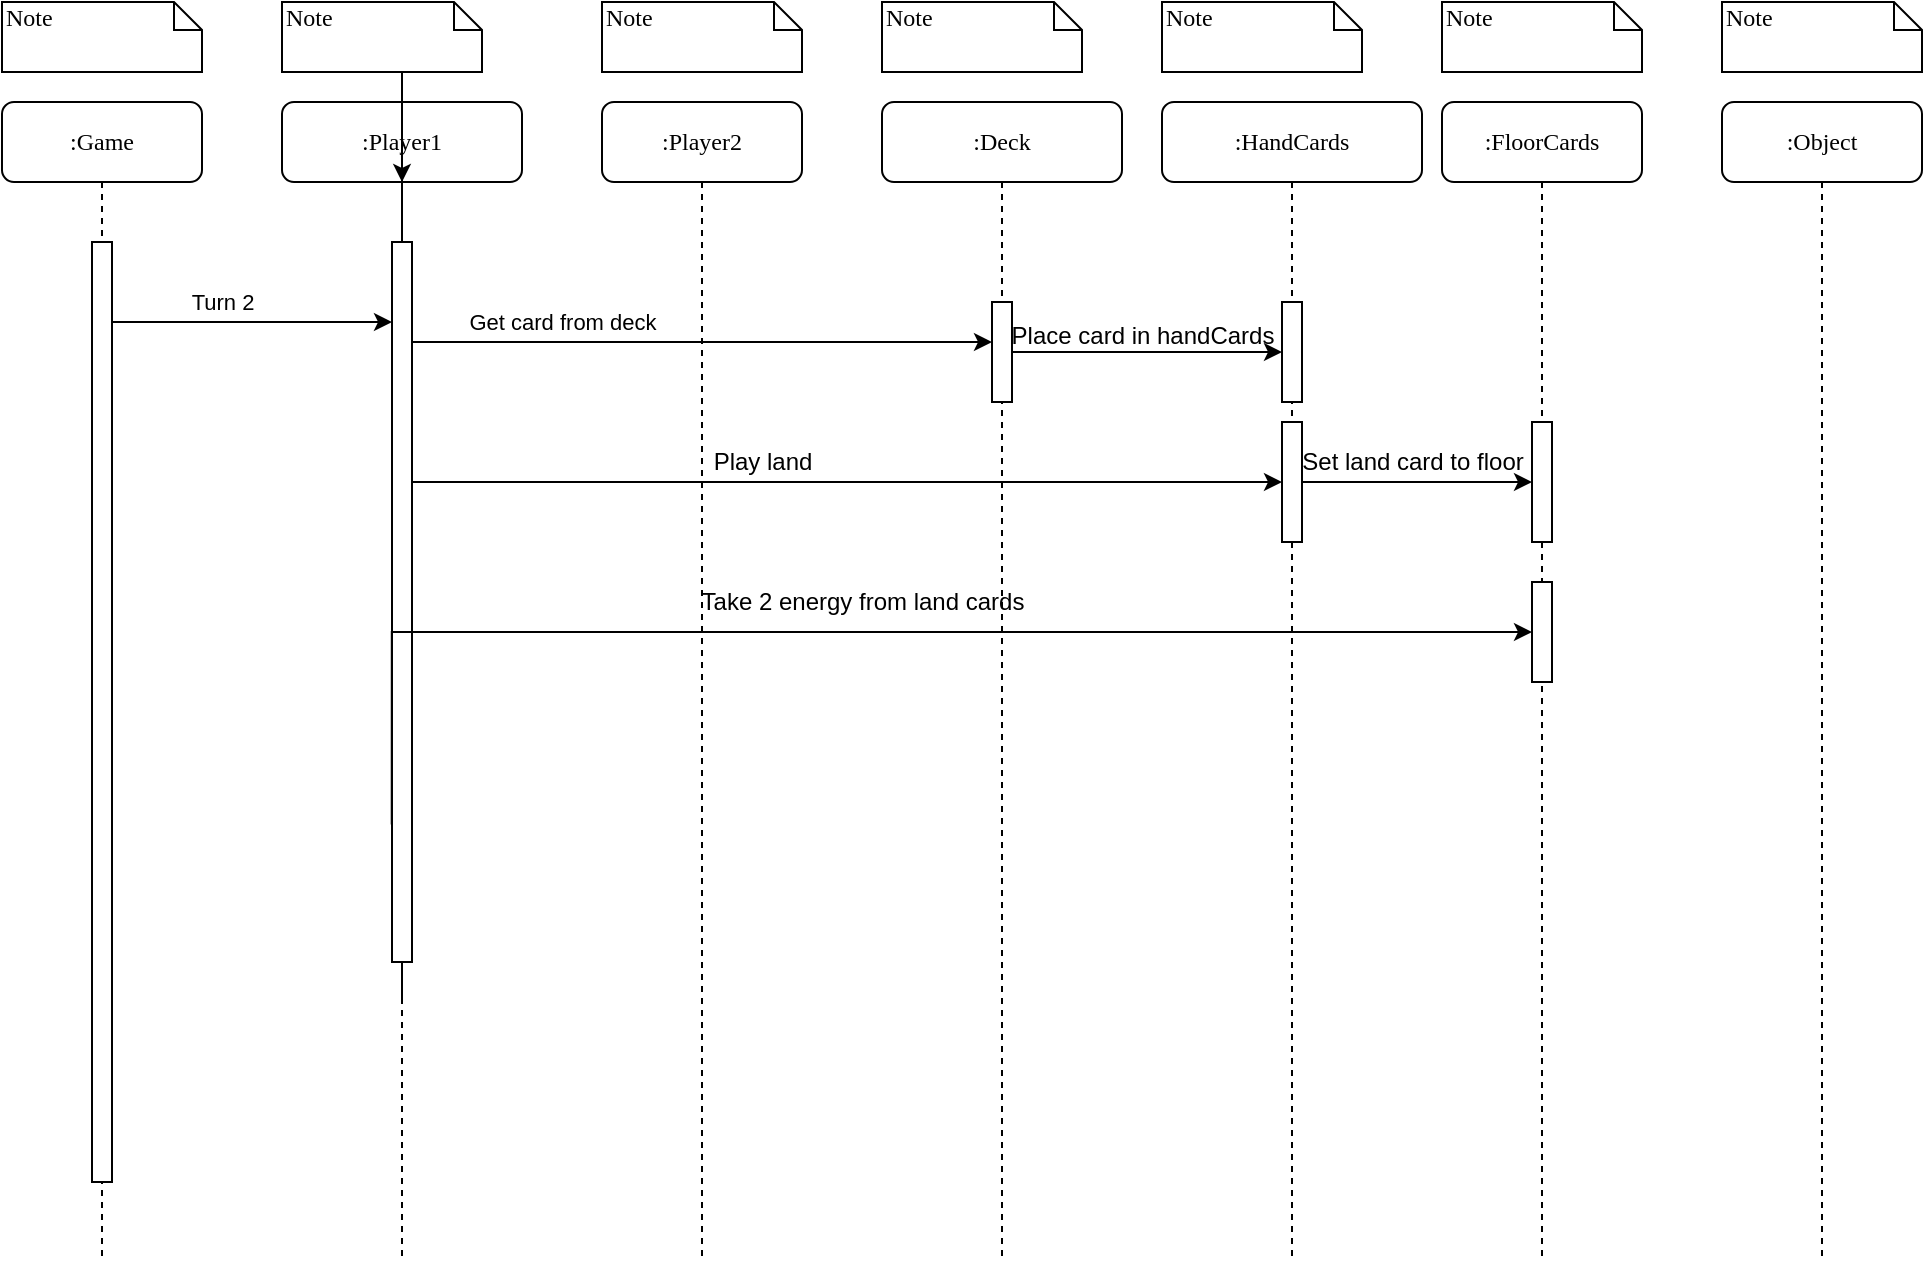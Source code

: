 <mxfile version="15.5.4" type="embed"><diagram name="Page-1" id="13e1069c-82ec-6db2-03f1-153e76fe0fe0"><mxGraphModel dx="1308" dy="770" grid="1" gridSize="10" guides="1" tooltips="1" connect="1" arrows="1" fold="1" page="1" pageScale="1" pageWidth="1100" pageHeight="850" background="none" math="0" shadow="0"><root><mxCell id="0"/><mxCell id="1" parent="0"/><mxCell id="7baba1c4bc27f4b0-2" value=":Deck" style="shape=umlLifeline;perimeter=lifelinePerimeter;whiteSpace=wrap;html=1;container=1;collapsible=0;recursiveResize=0;outlineConnect=0;rounded=1;shadow=0;comic=0;labelBackgroundColor=none;strokeWidth=1;fontFamily=Verdana;fontSize=12;align=center;" parent="1" vertex="1"><mxGeometry x="540" y="80" width="120" height="580" as="geometry"/></mxCell><mxCell id="ubbbVKDdpcfssMySZLUJ-17" value="" style="html=1;points=[];perimeter=orthogonalPerimeter;rounded=0;shadow=0;comic=0;labelBackgroundColor=none;strokeWidth=1;fontFamily=Verdana;fontSize=12;align=center;" parent="7baba1c4bc27f4b0-2" vertex="1"><mxGeometry x="55" y="100" width="10" height="50" as="geometry"/></mxCell><mxCell id="7baba1c4bc27f4b0-3" value=":HandCards" style="shape=umlLifeline;perimeter=lifelinePerimeter;whiteSpace=wrap;html=1;container=1;collapsible=0;recursiveResize=0;outlineConnect=0;rounded=1;shadow=0;comic=0;labelBackgroundColor=none;strokeWidth=1;fontFamily=Verdana;fontSize=12;align=center;" parent="1" vertex="1"><mxGeometry x="680" y="80" width="130" height="580" as="geometry"/></mxCell><mxCell id="ubbbVKDdpcfssMySZLUJ-32" value="" style="html=1;points=[];perimeter=orthogonalPerimeter;rounded=0;shadow=0;comic=0;labelBackgroundColor=none;strokeWidth=1;fontFamily=Verdana;fontSize=12;align=center;" parent="7baba1c4bc27f4b0-3" vertex="1"><mxGeometry x="60" y="160" width="10" height="60" as="geometry"/></mxCell><mxCell id="7baba1c4bc27f4b0-4" value=":FloorCards" style="shape=umlLifeline;perimeter=lifelinePerimeter;whiteSpace=wrap;html=1;container=1;collapsible=0;recursiveResize=0;outlineConnect=0;rounded=1;shadow=0;comic=0;labelBackgroundColor=none;strokeWidth=1;fontFamily=Verdana;fontSize=12;align=center;" parent="1" vertex="1"><mxGeometry x="820" y="80" width="100" height="580" as="geometry"/></mxCell><mxCell id="ubbbVKDdpcfssMySZLUJ-36" value="" style="html=1;points=[];perimeter=orthogonalPerimeter;rounded=0;shadow=0;comic=0;labelBackgroundColor=none;strokeWidth=1;fontFamily=Verdana;fontSize=12;align=center;" parent="7baba1c4bc27f4b0-4" vertex="1"><mxGeometry x="45" y="160" width="10" height="60" as="geometry"/></mxCell><mxCell id="ubbbVKDdpcfssMySZLUJ-39" value="" style="html=1;points=[];perimeter=orthogonalPerimeter;rounded=0;shadow=0;comic=0;labelBackgroundColor=none;strokeWidth=1;fontFamily=Verdana;fontSize=12;align=center;" parent="7baba1c4bc27f4b0-4" vertex="1"><mxGeometry x="45" y="240" width="10" height="50" as="geometry"/></mxCell><mxCell id="7baba1c4bc27f4b0-5" value=":Player1" style="shape=umlLifeline;perimeter=lifelinePerimeter;whiteSpace=wrap;html=1;container=1;collapsible=0;recursiveResize=0;outlineConnect=0;rounded=1;shadow=0;comic=0;labelBackgroundColor=none;strokeWidth=1;fontFamily=Verdana;fontSize=12;align=center;" parent="1" vertex="1"><mxGeometry x="240" y="80" width="120" height="580" as="geometry"/></mxCell><mxCell id="ubbbVKDdpcfssMySZLUJ-42" style="edgeStyle=orthogonalEdgeStyle;rounded=0;orthogonalLoop=1;jettySize=auto;html=1;" parent="7baba1c4bc27f4b0-5" source="ubbbVKDdpcfssMySZLUJ-13" target="7baba1c4bc27f4b0-5" edge="1"><mxGeometry relative="1" as="geometry"/></mxCell><mxCell id="ubbbVKDdpcfssMySZLUJ-13" value="" style="html=1;points=[];perimeter=orthogonalPerimeter;rounded=0;shadow=0;comic=0;labelBackgroundColor=none;strokeWidth=1;fontFamily=Verdana;fontSize=12;align=center;" parent="7baba1c4bc27f4b0-5" vertex="1"><mxGeometry x="55" y="70" width="10" height="360" as="geometry"/></mxCell><mxCell id="7baba1c4bc27f4b0-6" value=":Player2" style="shape=umlLifeline;perimeter=lifelinePerimeter;whiteSpace=wrap;html=1;container=1;collapsible=0;recursiveResize=0;outlineConnect=0;rounded=1;shadow=0;comic=0;labelBackgroundColor=none;strokeWidth=1;fontFamily=Verdana;fontSize=12;align=center;" parent="1" vertex="1"><mxGeometry x="400" y="80" width="100" height="580" as="geometry"/></mxCell><mxCell id="7baba1c4bc27f4b0-7" value=":Object" style="shape=umlLifeline;perimeter=lifelinePerimeter;whiteSpace=wrap;html=1;container=1;collapsible=0;recursiveResize=0;outlineConnect=0;rounded=1;shadow=0;comic=0;labelBackgroundColor=none;strokeWidth=1;fontFamily=Verdana;fontSize=12;align=center;" parent="1" vertex="1"><mxGeometry x="960" y="80" width="100" height="580" as="geometry"/></mxCell><mxCell id="7baba1c4bc27f4b0-8" value=":Game" style="shape=umlLifeline;perimeter=lifelinePerimeter;whiteSpace=wrap;html=1;container=1;collapsible=0;recursiveResize=0;outlineConnect=0;rounded=1;shadow=0;comic=0;labelBackgroundColor=none;strokeWidth=1;fontFamily=Verdana;fontSize=12;align=center;" parent="1" vertex="1"><mxGeometry x="100" y="80" width="100" height="580" as="geometry"/></mxCell><mxCell id="7baba1c4bc27f4b0-9" value="" style="html=1;points=[];perimeter=orthogonalPerimeter;rounded=0;shadow=0;comic=0;labelBackgroundColor=none;strokeWidth=1;fontFamily=Verdana;fontSize=12;align=center;" parent="7baba1c4bc27f4b0-8" vertex="1"><mxGeometry x="45" y="70" width="10" height="470" as="geometry"/></mxCell><mxCell id="7baba1c4bc27f4b0-40" value="Note" style="shape=note;whiteSpace=wrap;html=1;size=14;verticalAlign=top;align=left;spacingTop=-6;rounded=0;shadow=0;comic=0;labelBackgroundColor=none;strokeWidth=1;fontFamily=Verdana;fontSize=12" parent="1" vertex="1"><mxGeometry x="100" y="30" width="100" height="35" as="geometry"/></mxCell><mxCell id="7baba1c4bc27f4b0-41" value="Note" style="shape=note;whiteSpace=wrap;html=1;size=14;verticalAlign=top;align=left;spacingTop=-6;rounded=0;shadow=0;comic=0;labelBackgroundColor=none;strokeWidth=1;fontFamily=Verdana;fontSize=12" parent="1" vertex="1"><mxGeometry x="240" y="30" width="100" height="35" as="geometry"/></mxCell><mxCell id="7baba1c4bc27f4b0-42" value="Note" style="shape=note;whiteSpace=wrap;html=1;size=14;verticalAlign=top;align=left;spacingTop=-6;rounded=0;shadow=0;comic=0;labelBackgroundColor=none;strokeWidth=1;fontFamily=Verdana;fontSize=12" parent="1" vertex="1"><mxGeometry x="400" y="30" width="100" height="35" as="geometry"/></mxCell><mxCell id="7baba1c4bc27f4b0-43" value="Note" style="shape=note;whiteSpace=wrap;html=1;size=14;verticalAlign=top;align=left;spacingTop=-6;rounded=0;shadow=0;comic=0;labelBackgroundColor=none;strokeWidth=1;fontFamily=Verdana;fontSize=12" parent="1" vertex="1"><mxGeometry x="540" y="30" width="100" height="35" as="geometry"/></mxCell><mxCell id="7baba1c4bc27f4b0-44" value="Note" style="shape=note;whiteSpace=wrap;html=1;size=14;verticalAlign=top;align=left;spacingTop=-6;rounded=0;shadow=0;comic=0;labelBackgroundColor=none;strokeWidth=1;fontFamily=Verdana;fontSize=12" parent="1" vertex="1"><mxGeometry x="680" y="30" width="100" height="35" as="geometry"/></mxCell><mxCell id="7baba1c4bc27f4b0-45" value="Note" style="shape=note;whiteSpace=wrap;html=1;size=14;verticalAlign=top;align=left;spacingTop=-6;rounded=0;shadow=0;comic=0;labelBackgroundColor=none;strokeWidth=1;fontFamily=Verdana;fontSize=12" parent="1" vertex="1"><mxGeometry x="820" y="30" width="100" height="35" as="geometry"/></mxCell><mxCell id="7baba1c4bc27f4b0-46" value="Note" style="shape=note;whiteSpace=wrap;html=1;size=14;verticalAlign=top;align=left;spacingTop=-6;rounded=0;shadow=0;comic=0;labelBackgroundColor=none;strokeWidth=1;fontFamily=Verdana;fontSize=12" parent="1" vertex="1"><mxGeometry x="960" y="30" width="100" height="35" as="geometry"/></mxCell><mxCell id="ubbbVKDdpcfssMySZLUJ-14" value="" style="edgeStyle=orthogonalEdgeStyle;rounded=0;orthogonalLoop=1;jettySize=auto;html=1;" parent="1" source="7baba1c4bc27f4b0-9" target="ubbbVKDdpcfssMySZLUJ-13" edge="1"><mxGeometry relative="1" as="geometry"><Array as="points"><mxPoint x="200" y="190"/><mxPoint x="200" y="190"/></Array></mxGeometry></mxCell><mxCell id="ubbbVKDdpcfssMySZLUJ-18" value="" style="edgeStyle=orthogonalEdgeStyle;rounded=0;orthogonalLoop=1;jettySize=auto;html=1;" parent="1" source="ubbbVKDdpcfssMySZLUJ-13" target="ubbbVKDdpcfssMySZLUJ-17" edge="1"><mxGeometry relative="1" as="geometry"><Array as="points"><mxPoint x="520" y="200"/><mxPoint x="520" y="200"/></Array></mxGeometry></mxCell><mxCell id="ubbbVKDdpcfssMySZLUJ-26" value="" style="edgeStyle=orthogonalEdgeStyle;rounded=0;orthogonalLoop=1;jettySize=auto;html=1;" parent="1" source="ubbbVKDdpcfssMySZLUJ-17" target="ubbbVKDdpcfssMySZLUJ-25" edge="1"><mxGeometry relative="1" as="geometry"/></mxCell><mxCell id="ubbbVKDdpcfssMySZLUJ-25" value="" style="html=1;points=[];perimeter=orthogonalPerimeter;rounded=0;shadow=0;comic=0;labelBackgroundColor=none;strokeWidth=1;fontFamily=Verdana;fontSize=12;align=center;" parent="1" vertex="1"><mxGeometry x="740" y="180" width="10" height="50" as="geometry"/></mxCell><mxCell id="ubbbVKDdpcfssMySZLUJ-29" value="Place card in handCards" style="text;html=1;align=center;verticalAlign=middle;resizable=0;points=[];autosize=1;strokeColor=none;fillColor=none;" parent="1" vertex="1"><mxGeometry x="595" y="187" width="150" height="20" as="geometry"/></mxCell><mxCell id="ubbbVKDdpcfssMySZLUJ-30" value="&lt;span style=&quot;font-size: 11px ; background-color: rgb(255 , 255 , 255)&quot;&gt;Get card from deck&lt;/span&gt;" style="text;html=1;align=center;verticalAlign=middle;resizable=0;points=[];autosize=1;strokeColor=none;fillColor=none;" parent="1" vertex="1"><mxGeometry x="325" y="180" width="110" height="20" as="geometry"/></mxCell><mxCell id="ubbbVKDdpcfssMySZLUJ-31" value="&lt;span style=&quot;font-size: 11px ; background-color: rgb(255 , 255 , 255)&quot;&gt;Turn 2&lt;/span&gt;" style="text;html=1;align=center;verticalAlign=middle;resizable=0;points=[];autosize=1;strokeColor=none;fillColor=none;" parent="1" vertex="1"><mxGeometry x="185" y="170" width="50" height="20" as="geometry"/></mxCell><mxCell id="ubbbVKDdpcfssMySZLUJ-33" value="" style="edgeStyle=orthogonalEdgeStyle;rounded=0;orthogonalLoop=1;jettySize=auto;html=1;" parent="1" source="ubbbVKDdpcfssMySZLUJ-13" target="ubbbVKDdpcfssMySZLUJ-32" edge="1"><mxGeometry relative="1" as="geometry"><Array as="points"><mxPoint x="440" y="270"/><mxPoint x="440" y="270"/></Array></mxGeometry></mxCell><mxCell id="ubbbVKDdpcfssMySZLUJ-34" value="Play land" style="text;html=1;align=center;verticalAlign=middle;resizable=0;points=[];autosize=1;strokeColor=none;fillColor=none;" parent="1" vertex="1"><mxGeometry x="450" y="250" width="60" height="20" as="geometry"/></mxCell><mxCell id="ubbbVKDdpcfssMySZLUJ-37" value="" style="edgeStyle=orthogonalEdgeStyle;rounded=0;orthogonalLoop=1;jettySize=auto;html=1;" parent="1" source="ubbbVKDdpcfssMySZLUJ-32" target="ubbbVKDdpcfssMySZLUJ-36" edge="1"><mxGeometry relative="1" as="geometry"/></mxCell><mxCell id="ubbbVKDdpcfssMySZLUJ-38" value="Set land card to floor" style="text;html=1;align=center;verticalAlign=middle;resizable=0;points=[];autosize=1;strokeColor=none;fillColor=none;" parent="1" vertex="1"><mxGeometry x="740" y="250" width="130" height="20" as="geometry"/></mxCell><mxCell id="ubbbVKDdpcfssMySZLUJ-40" value="" style="edgeStyle=orthogonalEdgeStyle;rounded=0;orthogonalLoop=1;jettySize=auto;html=1;exitX=-0.014;exitY=0.809;exitDx=0;exitDy=0;exitPerimeter=0;" parent="1" source="ubbbVKDdpcfssMySZLUJ-13" target="ubbbVKDdpcfssMySZLUJ-39" edge="1"><mxGeometry relative="1" as="geometry"><Array as="points"><mxPoint x="295" y="345"/></Array></mxGeometry></mxCell><mxCell id="ubbbVKDdpcfssMySZLUJ-41" value="Take 2 energy from land cards" style="text;html=1;align=center;verticalAlign=middle;resizable=0;points=[];autosize=1;strokeColor=none;fillColor=none;" parent="1" vertex="1"><mxGeometry x="440" y="320" width="180" height="20" as="geometry"/></mxCell></root></mxGraphModel></diagram></mxfile>